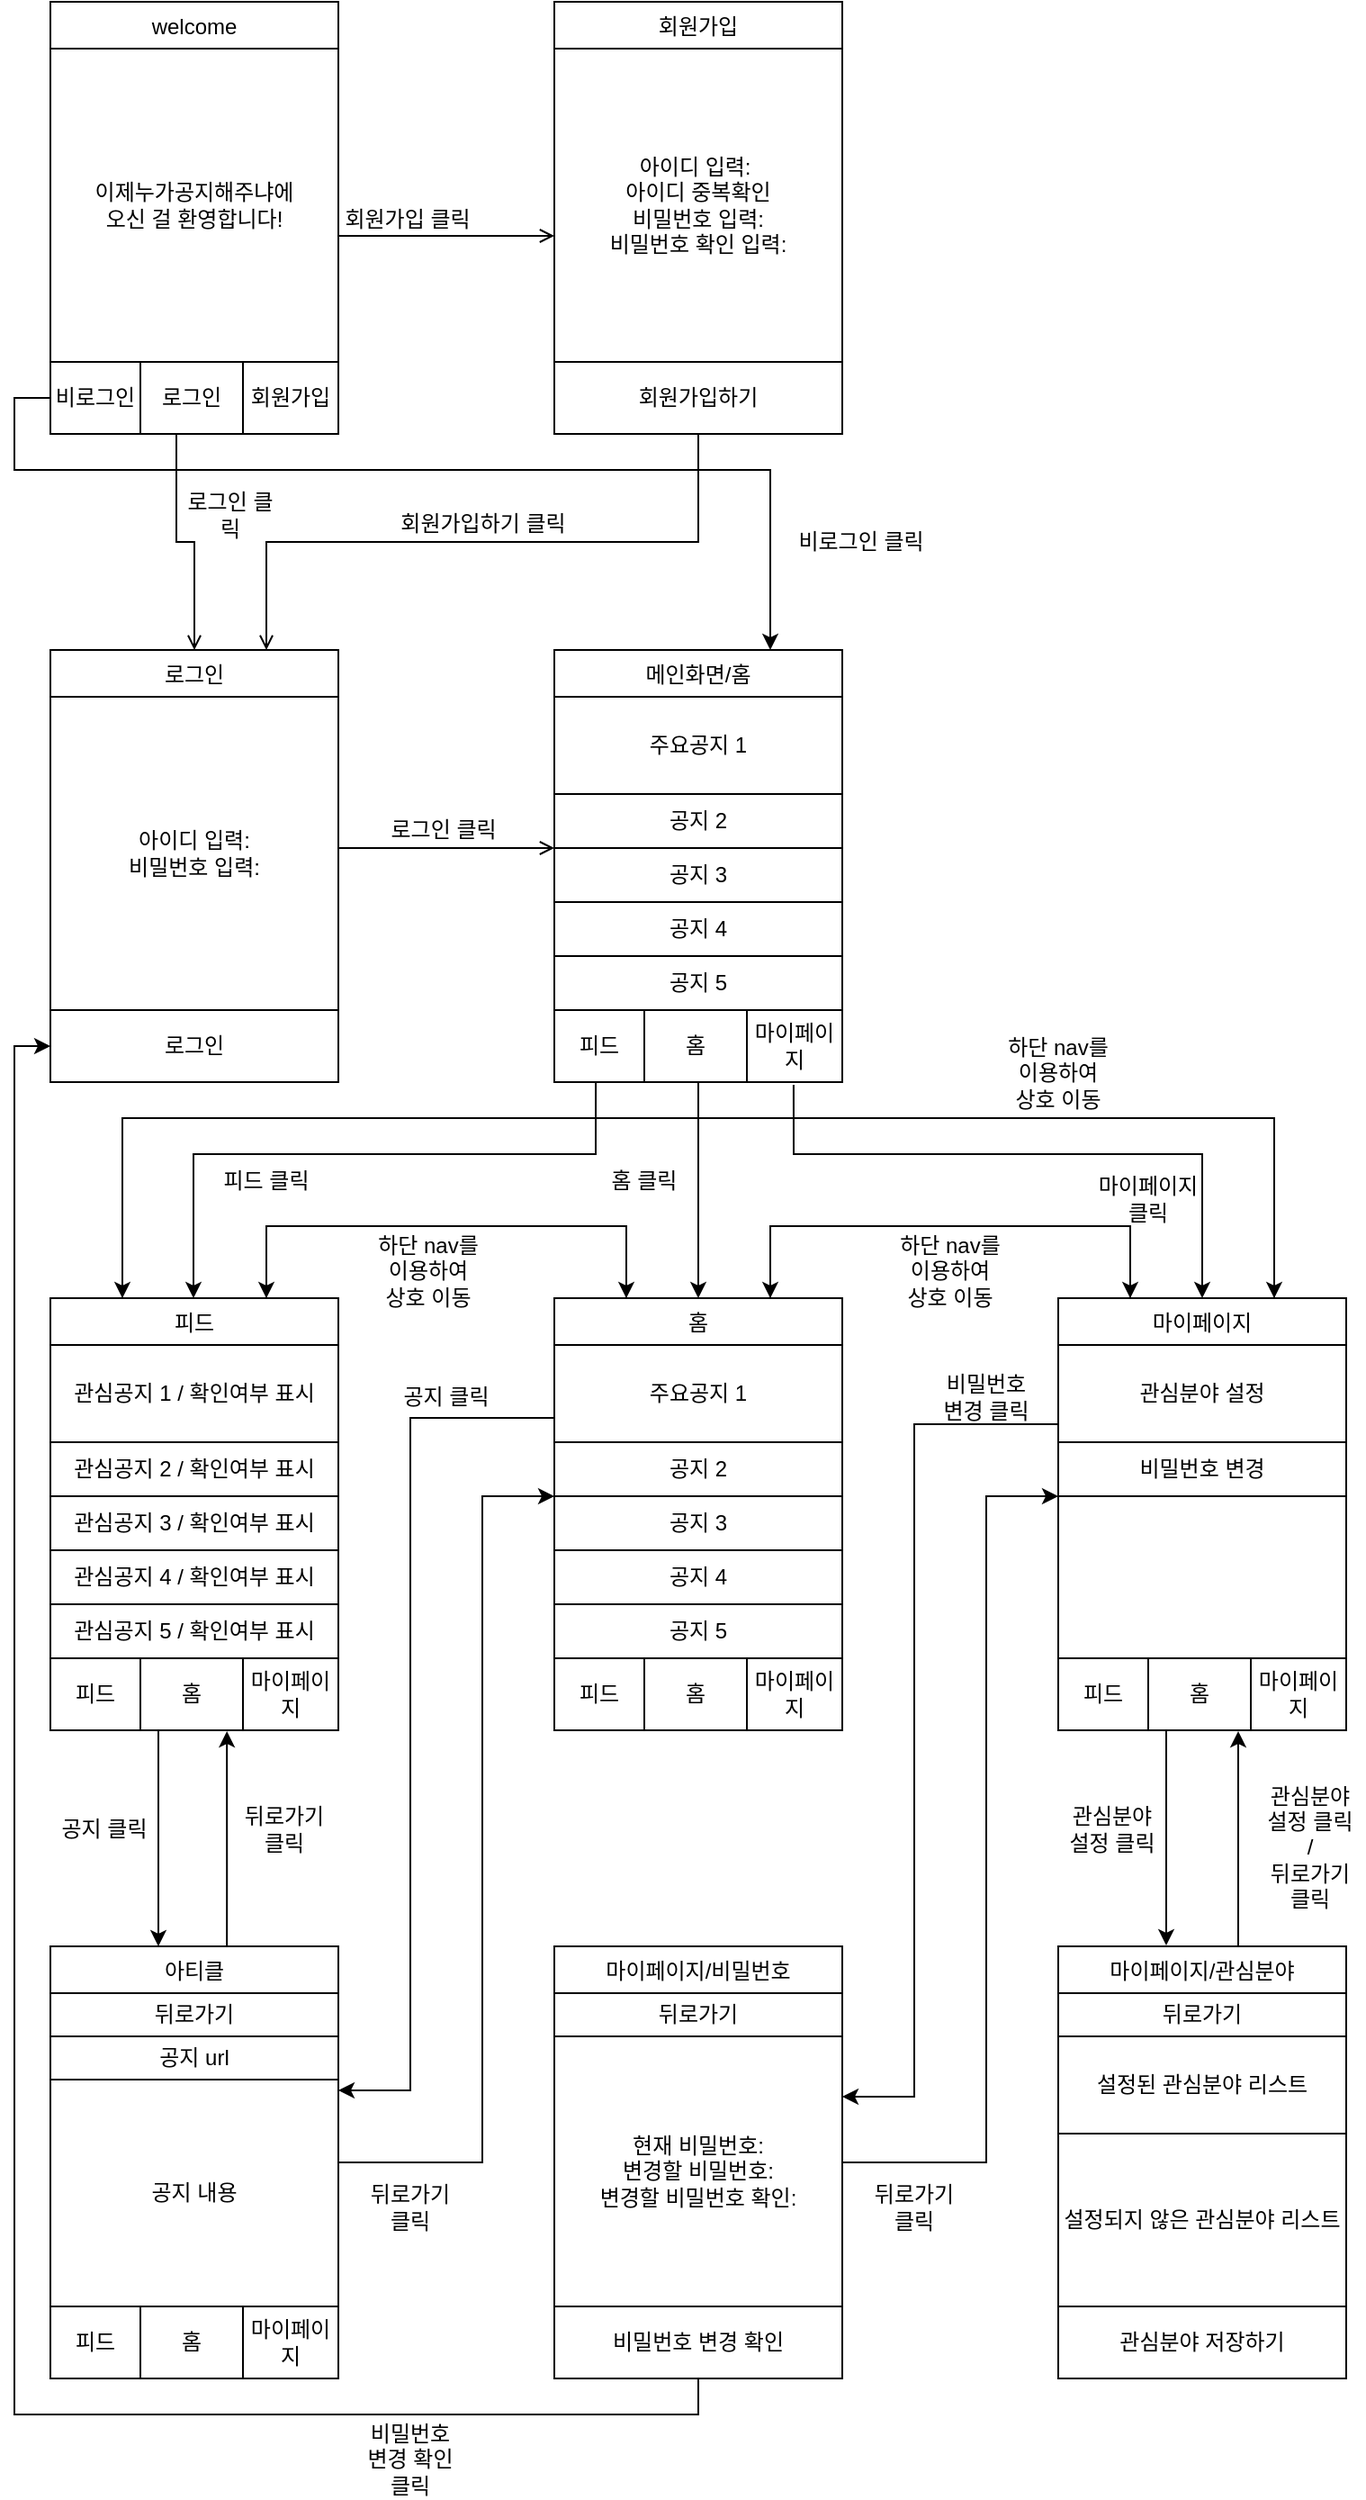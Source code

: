 <mxfile version="20.0.4" type="github">
  <diagram id="C5RBs43oDa-KdzZeNtuy" name="Page-1">
    <mxGraphModel dx="947" dy="1039" grid="1" gridSize="10" guides="1" tooltips="1" connect="1" arrows="1" fold="1" page="1" pageScale="1" pageWidth="1200" pageHeight="1600" math="0" shadow="0">
      <root>
        <mxCell id="WIyWlLk6GJQsqaUBKTNV-0" />
        <mxCell id="WIyWlLk6GJQsqaUBKTNV-1" parent="WIyWlLk6GJQsqaUBKTNV-0" />
        <mxCell id="zkfFHV4jXpPFQw0GAbJ--0" value="welcome" style="swimlane;fontStyle=0;align=center;verticalAlign=middle;childLayout=stackLayout;horizontal=1;startSize=26;horizontalStack=0;resizeParent=1;resizeLast=0;collapsible=1;marginBottom=0;rounded=0;shadow=0;strokeWidth=1;fillColor=none;swimlaneFillColor=none;labelBackgroundColor=none;" parent="WIyWlLk6GJQsqaUBKTNV-1" vertex="1">
          <mxGeometry x="40" y="40" width="160" height="240" as="geometry">
            <mxRectangle x="40" y="70" width="160" height="26" as="alternateBounds" />
          </mxGeometry>
        </mxCell>
        <mxCell id="rXzRcfoX-HvQge2d-3iK-28" value="이제누가공지해주냐에&lt;br&gt;오신 걸 환영합니다!" style="rounded=0;whiteSpace=wrap;html=1;labelBackgroundColor=none;fillColor=none;" vertex="1" parent="zkfFHV4jXpPFQw0GAbJ--0">
          <mxGeometry y="26" width="160" height="174" as="geometry" />
        </mxCell>
        <mxCell id="zkfFHV4jXpPFQw0GAbJ--26" value="" style="endArrow=open;shadow=0;strokeWidth=1;rounded=0;endFill=1;edgeStyle=elbowEdgeStyle;elbow=vertical;" parent="zkfFHV4jXpPFQw0GAbJ--0" target="rXzRcfoX-HvQge2d-3iK-42" edge="1">
          <mxGeometry relative="1" as="geometry">
            <mxPoint x="160" y="220" as="sourcePoint" />
            <mxPoint x="270" y="140" as="targetPoint" />
            <Array as="points">
              <mxPoint x="210" y="130" />
            </Array>
          </mxGeometry>
        </mxCell>
        <mxCell id="zkfFHV4jXpPFQw0GAbJ--27" value="" style="resizable=0;align=left;verticalAlign=bottom;labelBackgroundColor=none;fontSize=12;" parent="zkfFHV4jXpPFQw0GAbJ--26" connectable="0" vertex="1">
          <mxGeometry x="-1" relative="1" as="geometry">
            <mxPoint y="4" as="offset" />
          </mxGeometry>
        </mxCell>
        <mxCell id="zkfFHV4jXpPFQw0GAbJ--29" value="회원가입 클릭" style="text;html=1;resizable=0;points=[];;align=center;verticalAlign=middle;labelBackgroundColor=none;rounded=0;shadow=0;strokeWidth=1;fontSize=12;" parent="zkfFHV4jXpPFQw0GAbJ--26" vertex="1" connectable="0">
          <mxGeometry x="0.5" y="49" relative="1" as="geometry">
            <mxPoint x="-30" y="40" as="offset" />
          </mxGeometry>
        </mxCell>
        <mxCell id="rXzRcfoX-HvQge2d-3iK-34" value="" style="shape=table;html=1;whiteSpace=wrap;startSize=0;container=1;collapsible=0;childLayout=tableLayout;rounded=1;labelBackgroundColor=none;fillColor=none;" vertex="1" parent="zkfFHV4jXpPFQw0GAbJ--0">
          <mxGeometry y="200" width="160" height="40" as="geometry" />
        </mxCell>
        <mxCell id="rXzRcfoX-HvQge2d-3iK-35" value="" style="shape=tableRow;horizontal=0;startSize=0;swimlaneHead=0;swimlaneBody=0;top=0;left=0;bottom=0;right=0;collapsible=0;dropTarget=0;fillColor=none;points=[[0,0.5],[1,0.5]];portConstraint=eastwest;rounded=1;labelBackgroundColor=none;html=0;" vertex="1" parent="rXzRcfoX-HvQge2d-3iK-34">
          <mxGeometry width="160" height="40" as="geometry" />
        </mxCell>
        <mxCell id="rXzRcfoX-HvQge2d-3iK-36" value="비로그인" style="shape=partialRectangle;html=1;whiteSpace=wrap;connectable=0;fillColor=none;top=0;left=0;bottom=0;right=0;overflow=hidden;rounded=1;labelBackgroundColor=none;" vertex="1" parent="rXzRcfoX-HvQge2d-3iK-35">
          <mxGeometry width="50" height="40" as="geometry">
            <mxRectangle width="50" height="40" as="alternateBounds" />
          </mxGeometry>
        </mxCell>
        <mxCell id="rXzRcfoX-HvQge2d-3iK-37" value="로그인" style="shape=partialRectangle;html=1;whiteSpace=wrap;connectable=0;fillColor=none;top=0;left=0;bottom=0;right=0;overflow=hidden;rounded=1;labelBackgroundColor=none;" vertex="1" parent="rXzRcfoX-HvQge2d-3iK-35">
          <mxGeometry x="50" width="57" height="40" as="geometry">
            <mxRectangle width="57" height="40" as="alternateBounds" />
          </mxGeometry>
        </mxCell>
        <mxCell id="rXzRcfoX-HvQge2d-3iK-38" value="회원가입" style="shape=partialRectangle;html=1;whiteSpace=wrap;connectable=0;fillColor=none;top=0;left=0;bottom=0;right=0;overflow=hidden;rounded=1;labelBackgroundColor=none;" vertex="1" parent="rXzRcfoX-HvQge2d-3iK-35">
          <mxGeometry x="107" width="53" height="40" as="geometry">
            <mxRectangle width="53" height="40" as="alternateBounds" />
          </mxGeometry>
        </mxCell>
        <mxCell id="rXzRcfoX-HvQge2d-3iK-41" value="회원가입" style="swimlane;fontStyle=0;align=center;verticalAlign=middle;childLayout=stackLayout;horizontal=1;startSize=26;horizontalStack=0;resizeParent=1;resizeLast=0;collapsible=1;marginBottom=0;rounded=0;shadow=0;strokeWidth=1;fillColor=none;swimlaneFillColor=none;labelBackgroundColor=none;" vertex="1" parent="WIyWlLk6GJQsqaUBKTNV-1">
          <mxGeometry x="320" y="40" width="160" height="240" as="geometry">
            <mxRectangle x="40" y="70" width="160" height="26" as="alternateBounds" />
          </mxGeometry>
        </mxCell>
        <mxCell id="rXzRcfoX-HvQge2d-3iK-42" value="아이디 입력:&amp;nbsp;&lt;br&gt;아이디 중복확인&lt;br&gt;비밀번호 입력:&lt;br&gt;비밀번호 확인 입력:" style="rounded=0;whiteSpace=wrap;html=1;labelBackgroundColor=none;fillColor=none;" vertex="1" parent="rXzRcfoX-HvQge2d-3iK-41">
          <mxGeometry y="26" width="160" height="174" as="geometry" />
        </mxCell>
        <mxCell id="rXzRcfoX-HvQge2d-3iK-48" value="회원가입하기" style="rounded=0;whiteSpace=wrap;html=1;labelBackgroundColor=none;fillColor=none;" vertex="1" parent="rXzRcfoX-HvQge2d-3iK-41">
          <mxGeometry y="200" width="160" height="40" as="geometry" />
        </mxCell>
        <mxCell id="rXzRcfoX-HvQge2d-3iK-50" value="로그인" style="swimlane;fontStyle=0;align=center;verticalAlign=middle;childLayout=stackLayout;horizontal=1;startSize=26;horizontalStack=0;resizeParent=1;resizeLast=0;collapsible=1;marginBottom=0;rounded=0;shadow=0;strokeWidth=1;fillColor=none;swimlaneFillColor=none;labelBackgroundColor=none;" vertex="1" parent="WIyWlLk6GJQsqaUBKTNV-1">
          <mxGeometry x="40" y="400" width="160" height="240" as="geometry">
            <mxRectangle x="40" y="70" width="160" height="26" as="alternateBounds" />
          </mxGeometry>
        </mxCell>
        <mxCell id="rXzRcfoX-HvQge2d-3iK-51" value="아이디 입력:&lt;br&gt;비밀번호 입력:" style="rounded=0;whiteSpace=wrap;html=1;labelBackgroundColor=none;fillColor=none;" vertex="1" parent="rXzRcfoX-HvQge2d-3iK-50">
          <mxGeometry y="26" width="160" height="174" as="geometry" />
        </mxCell>
        <mxCell id="rXzRcfoX-HvQge2d-3iK-68" value="로그인" style="rounded=0;whiteSpace=wrap;html=1;labelBackgroundColor=none;fillColor=none;" vertex="1" parent="rXzRcfoX-HvQge2d-3iK-50">
          <mxGeometry y="200" width="160" height="40" as="geometry" />
        </mxCell>
        <mxCell id="rXzRcfoX-HvQge2d-3iK-57" value="" style="resizable=0;align=left;verticalAlign=bottom;labelBackgroundColor=none;fontSize=12;" connectable="0" vertex="1" parent="WIyWlLk6GJQsqaUBKTNV-1">
          <mxGeometry x="200" y="534" as="geometry" />
        </mxCell>
        <mxCell id="rXzRcfoX-HvQge2d-3iK-63" value="" style="endArrow=open;shadow=0;strokeWidth=1;rounded=0;endFill=1;edgeStyle=elbowEdgeStyle;elbow=vertical;entryX=0.5;entryY=0;entryDx=0;entryDy=0;" edge="1" parent="WIyWlLk6GJQsqaUBKTNV-1" target="rXzRcfoX-HvQge2d-3iK-50">
          <mxGeometry relative="1" as="geometry">
            <mxPoint x="110" y="280" as="sourcePoint" />
            <mxPoint x="230" y="280" as="targetPoint" />
          </mxGeometry>
        </mxCell>
        <mxCell id="rXzRcfoX-HvQge2d-3iK-64" value="" style="resizable=0;align=left;verticalAlign=bottom;labelBackgroundColor=none;fontSize=12;" connectable="0" vertex="1" parent="rXzRcfoX-HvQge2d-3iK-63">
          <mxGeometry x="-1" relative="1" as="geometry">
            <mxPoint y="4" as="offset" />
          </mxGeometry>
        </mxCell>
        <mxCell id="rXzRcfoX-HvQge2d-3iK-67" value="로그인 클릭" style="text;html=1;strokeColor=none;fillColor=none;align=center;verticalAlign=middle;whiteSpace=wrap;rounded=0;labelBackgroundColor=none;" vertex="1" parent="WIyWlLk6GJQsqaUBKTNV-1">
          <mxGeometry x="110" y="310" width="60" height="30" as="geometry" />
        </mxCell>
        <mxCell id="rXzRcfoX-HvQge2d-3iK-69" value="메인화면/홈" style="swimlane;fontStyle=0;align=center;verticalAlign=middle;childLayout=stackLayout;horizontal=1;startSize=26;horizontalStack=0;resizeParent=1;resizeLast=0;collapsible=1;marginBottom=0;rounded=0;shadow=0;strokeWidth=1;fillColor=none;swimlaneFillColor=none;labelBackgroundColor=none;" vertex="1" parent="WIyWlLk6GJQsqaUBKTNV-1">
          <mxGeometry x="320" y="400" width="160" height="240" as="geometry">
            <mxRectangle x="40" y="70" width="160" height="26" as="alternateBounds" />
          </mxGeometry>
        </mxCell>
        <mxCell id="rXzRcfoX-HvQge2d-3iK-87" value="주요공지 1" style="rounded=0;whiteSpace=wrap;html=1;labelBackgroundColor=none;fillColor=none;" vertex="1" parent="rXzRcfoX-HvQge2d-3iK-69">
          <mxGeometry y="26" width="160" height="54" as="geometry" />
        </mxCell>
        <mxCell id="rXzRcfoX-HvQge2d-3iK-85" value="공지 2" style="rounded=0;whiteSpace=wrap;html=1;labelBackgroundColor=none;fillColor=none;" vertex="1" parent="rXzRcfoX-HvQge2d-3iK-69">
          <mxGeometry y="80" width="160" height="30" as="geometry" />
        </mxCell>
        <mxCell id="rXzRcfoX-HvQge2d-3iK-86" value="공지 3" style="rounded=0;whiteSpace=wrap;html=1;labelBackgroundColor=none;fillColor=none;" vertex="1" parent="rXzRcfoX-HvQge2d-3iK-69">
          <mxGeometry y="110" width="160" height="30" as="geometry" />
        </mxCell>
        <mxCell id="rXzRcfoX-HvQge2d-3iK-89" value="공지 4" style="rounded=0;whiteSpace=wrap;html=1;labelBackgroundColor=none;fillColor=none;" vertex="1" parent="rXzRcfoX-HvQge2d-3iK-69">
          <mxGeometry y="140" width="160" height="30" as="geometry" />
        </mxCell>
        <mxCell id="rXzRcfoX-HvQge2d-3iK-88" value="공지 5" style="rounded=0;whiteSpace=wrap;html=1;labelBackgroundColor=none;fillColor=none;" vertex="1" parent="rXzRcfoX-HvQge2d-3iK-69">
          <mxGeometry y="170" width="160" height="30" as="geometry" />
        </mxCell>
        <mxCell id="rXzRcfoX-HvQge2d-3iK-78" value="" style="shape=table;html=1;whiteSpace=wrap;startSize=0;container=1;collapsible=0;childLayout=tableLayout;rounded=1;labelBackgroundColor=none;fillColor=none;" vertex="1" parent="rXzRcfoX-HvQge2d-3iK-69">
          <mxGeometry y="200" width="160" height="40" as="geometry" />
        </mxCell>
        <mxCell id="rXzRcfoX-HvQge2d-3iK-79" value="" style="shape=tableRow;horizontal=0;startSize=0;swimlaneHead=0;swimlaneBody=0;top=0;left=0;bottom=0;right=0;collapsible=0;dropTarget=0;fillColor=none;points=[[0,0.5],[1,0.5]];portConstraint=eastwest;rounded=1;labelBackgroundColor=none;html=0;" vertex="1" parent="rXzRcfoX-HvQge2d-3iK-78">
          <mxGeometry width="160" height="40" as="geometry" />
        </mxCell>
        <mxCell id="rXzRcfoX-HvQge2d-3iK-80" value="피드" style="shape=partialRectangle;html=1;whiteSpace=wrap;connectable=0;fillColor=none;top=0;left=0;bottom=0;right=0;overflow=hidden;rounded=1;labelBackgroundColor=none;" vertex="1" parent="rXzRcfoX-HvQge2d-3iK-79">
          <mxGeometry width="50" height="40" as="geometry">
            <mxRectangle width="50" height="40" as="alternateBounds" />
          </mxGeometry>
        </mxCell>
        <mxCell id="rXzRcfoX-HvQge2d-3iK-81" value="홈" style="shape=partialRectangle;html=1;whiteSpace=wrap;connectable=0;fillColor=none;top=0;left=0;bottom=0;right=0;overflow=hidden;rounded=1;labelBackgroundColor=none;" vertex="1" parent="rXzRcfoX-HvQge2d-3iK-79">
          <mxGeometry x="50" width="57" height="40" as="geometry">
            <mxRectangle width="57" height="40" as="alternateBounds" />
          </mxGeometry>
        </mxCell>
        <mxCell id="rXzRcfoX-HvQge2d-3iK-82" value="마이페이지" style="shape=partialRectangle;html=1;whiteSpace=wrap;connectable=0;fillColor=none;top=0;left=0;bottom=0;right=0;overflow=hidden;rounded=1;labelBackgroundColor=none;" vertex="1" parent="rXzRcfoX-HvQge2d-3iK-79">
          <mxGeometry x="107" width="53" height="40" as="geometry">
            <mxRectangle width="53" height="40" as="alternateBounds" />
          </mxGeometry>
        </mxCell>
        <mxCell id="rXzRcfoX-HvQge2d-3iK-72" value="" style="endArrow=open;shadow=0;strokeWidth=1;rounded=0;endFill=1;edgeStyle=elbowEdgeStyle;elbow=vertical;entryX=0.75;entryY=0;entryDx=0;entryDy=0;" edge="1" parent="WIyWlLk6GJQsqaUBKTNV-1" target="rXzRcfoX-HvQge2d-3iK-50">
          <mxGeometry relative="1" as="geometry">
            <mxPoint x="400" y="280" as="sourcePoint" />
            <mxPoint x="520" y="280" as="targetPoint" />
          </mxGeometry>
        </mxCell>
        <mxCell id="rXzRcfoX-HvQge2d-3iK-73" value="" style="resizable=0;align=left;verticalAlign=bottom;labelBackgroundColor=none;fontSize=12;" connectable="0" vertex="1" parent="rXzRcfoX-HvQge2d-3iK-72">
          <mxGeometry x="-1" relative="1" as="geometry">
            <mxPoint y="4" as="offset" />
          </mxGeometry>
        </mxCell>
        <mxCell id="rXzRcfoX-HvQge2d-3iK-74" value="회원가입하기 클릭" style="text;html=1;resizable=0;points=[];;align=center;verticalAlign=middle;labelBackgroundColor=none;rounded=0;shadow=0;strokeWidth=1;fontSize=12;" vertex="1" connectable="0" parent="rXzRcfoX-HvQge2d-3iK-72">
          <mxGeometry x="0.5" y="49" relative="1" as="geometry">
            <mxPoint x="90" y="-59" as="offset" />
          </mxGeometry>
        </mxCell>
        <mxCell id="rXzRcfoX-HvQge2d-3iK-94" style="edgeStyle=orthogonalEdgeStyle;rounded=0;orthogonalLoop=1;jettySize=auto;html=1;exitX=0;exitY=0.5;exitDx=0;exitDy=0;" edge="1" parent="WIyWlLk6GJQsqaUBKTNV-1" source="rXzRcfoX-HvQge2d-3iK-35">
          <mxGeometry relative="1" as="geometry">
            <mxPoint x="440" y="400" as="targetPoint" />
            <Array as="points">
              <mxPoint x="20" y="260" />
              <mxPoint x="20" y="300" />
              <mxPoint x="440" y="300" />
              <mxPoint x="440" y="400" />
            </Array>
          </mxGeometry>
        </mxCell>
        <mxCell id="rXzRcfoX-HvQge2d-3iK-95" value="비로그인 클릭" style="text;html=1;resizable=0;points=[];;align=center;verticalAlign=middle;labelBackgroundColor=none;rounded=0;shadow=0;strokeWidth=1;fontSize=12;" vertex="1" connectable="0" parent="WIyWlLk6GJQsqaUBKTNV-1">
          <mxGeometry x="490" y="340" as="geometry" />
        </mxCell>
        <mxCell id="rXzRcfoX-HvQge2d-3iK-96" value="" style="endArrow=open;shadow=0;strokeWidth=1;rounded=0;endFill=1;edgeStyle=elbowEdgeStyle;elbow=vertical;entryX=0;entryY=0;entryDx=0;entryDy=0;exitX=1;exitY=0.5;exitDx=0;exitDy=0;" edge="1" parent="WIyWlLk6GJQsqaUBKTNV-1" source="rXzRcfoX-HvQge2d-3iK-51" target="rXzRcfoX-HvQge2d-3iK-86">
          <mxGeometry relative="1" as="geometry">
            <mxPoint x="210" y="510" as="sourcePoint" />
            <mxPoint x="30" y="810" as="targetPoint" />
            <Array as="points">
              <mxPoint x="270" y="510" />
            </Array>
          </mxGeometry>
        </mxCell>
        <mxCell id="rXzRcfoX-HvQge2d-3iK-97" value="" style="resizable=0;align=left;verticalAlign=bottom;labelBackgroundColor=none;fontSize=12;" connectable="0" vertex="1" parent="rXzRcfoX-HvQge2d-3iK-96">
          <mxGeometry x="-1" relative="1" as="geometry">
            <mxPoint y="4" as="offset" />
          </mxGeometry>
        </mxCell>
        <mxCell id="rXzRcfoX-HvQge2d-3iK-99" value="로그인 클릭" style="text;html=1;resizable=0;points=[];;align=center;verticalAlign=middle;labelBackgroundColor=none;rounded=0;shadow=0;strokeWidth=1;fontSize=12;" vertex="1" connectable="0" parent="WIyWlLk6GJQsqaUBKTNV-1">
          <mxGeometry x="260" y="500" as="geometry">
            <mxPoint x="-2" as="offset" />
          </mxGeometry>
        </mxCell>
        <mxCell id="rXzRcfoX-HvQge2d-3iK-100" value="피드" style="swimlane;fontStyle=0;align=center;verticalAlign=middle;childLayout=stackLayout;horizontal=1;startSize=26;horizontalStack=0;resizeParent=1;resizeLast=0;collapsible=1;marginBottom=0;rounded=0;shadow=0;strokeWidth=1;fillColor=none;swimlaneFillColor=none;labelBackgroundColor=none;" vertex="1" parent="WIyWlLk6GJQsqaUBKTNV-1">
          <mxGeometry x="40" y="760" width="160" height="240" as="geometry">
            <mxRectangle x="40" y="70" width="160" height="26" as="alternateBounds" />
          </mxGeometry>
        </mxCell>
        <mxCell id="rXzRcfoX-HvQge2d-3iK-101" value="관심공지 1 / 확인여부 표시" style="rounded=0;whiteSpace=wrap;html=1;labelBackgroundColor=none;fillColor=none;" vertex="1" parent="rXzRcfoX-HvQge2d-3iK-100">
          <mxGeometry y="26" width="160" height="54" as="geometry" />
        </mxCell>
        <mxCell id="rXzRcfoX-HvQge2d-3iK-102" value="관심공지 2 / 확인여부 표시" style="rounded=0;whiteSpace=wrap;html=1;labelBackgroundColor=none;fillColor=none;" vertex="1" parent="rXzRcfoX-HvQge2d-3iK-100">
          <mxGeometry y="80" width="160" height="30" as="geometry" />
        </mxCell>
        <mxCell id="rXzRcfoX-HvQge2d-3iK-103" value="관심공지 3 / 확인여부 표시" style="rounded=0;whiteSpace=wrap;html=1;labelBackgroundColor=none;fillColor=none;" vertex="1" parent="rXzRcfoX-HvQge2d-3iK-100">
          <mxGeometry y="110" width="160" height="30" as="geometry" />
        </mxCell>
        <mxCell id="rXzRcfoX-HvQge2d-3iK-104" value="관심공지 4 / 확인여부 표시" style="rounded=0;whiteSpace=wrap;html=1;labelBackgroundColor=none;fillColor=none;" vertex="1" parent="rXzRcfoX-HvQge2d-3iK-100">
          <mxGeometry y="140" width="160" height="30" as="geometry" />
        </mxCell>
        <mxCell id="rXzRcfoX-HvQge2d-3iK-105" value="관심공지 5 / 확인여부 표시" style="rounded=0;whiteSpace=wrap;html=1;labelBackgroundColor=none;fillColor=none;" vertex="1" parent="rXzRcfoX-HvQge2d-3iK-100">
          <mxGeometry y="170" width="160" height="30" as="geometry" />
        </mxCell>
        <mxCell id="rXzRcfoX-HvQge2d-3iK-106" value="" style="shape=table;html=1;whiteSpace=wrap;startSize=0;container=1;collapsible=0;childLayout=tableLayout;rounded=1;labelBackgroundColor=none;fillColor=none;" vertex="1" parent="rXzRcfoX-HvQge2d-3iK-100">
          <mxGeometry y="200" width="160" height="40" as="geometry" />
        </mxCell>
        <mxCell id="rXzRcfoX-HvQge2d-3iK-107" value="" style="shape=tableRow;horizontal=0;startSize=0;swimlaneHead=0;swimlaneBody=0;top=0;left=0;bottom=0;right=0;collapsible=0;dropTarget=0;fillColor=none;points=[[0,0.5],[1,0.5]];portConstraint=eastwest;rounded=1;labelBackgroundColor=none;html=0;" vertex="1" parent="rXzRcfoX-HvQge2d-3iK-106">
          <mxGeometry width="160" height="40" as="geometry" />
        </mxCell>
        <mxCell id="rXzRcfoX-HvQge2d-3iK-108" value="피드" style="shape=partialRectangle;html=1;whiteSpace=wrap;connectable=0;fillColor=none;top=0;left=0;bottom=0;right=0;overflow=hidden;rounded=1;labelBackgroundColor=none;" vertex="1" parent="rXzRcfoX-HvQge2d-3iK-107">
          <mxGeometry width="50" height="40" as="geometry">
            <mxRectangle width="50" height="40" as="alternateBounds" />
          </mxGeometry>
        </mxCell>
        <mxCell id="rXzRcfoX-HvQge2d-3iK-109" value="홈" style="shape=partialRectangle;html=1;whiteSpace=wrap;connectable=0;fillColor=none;top=0;left=0;bottom=0;right=0;overflow=hidden;rounded=1;labelBackgroundColor=none;" vertex="1" parent="rXzRcfoX-HvQge2d-3iK-107">
          <mxGeometry x="50" width="57" height="40" as="geometry">
            <mxRectangle width="57" height="40" as="alternateBounds" />
          </mxGeometry>
        </mxCell>
        <mxCell id="rXzRcfoX-HvQge2d-3iK-110" value="마이페이지" style="shape=partialRectangle;html=1;whiteSpace=wrap;connectable=0;fillColor=none;top=0;left=0;bottom=0;right=0;overflow=hidden;rounded=1;labelBackgroundColor=none;" vertex="1" parent="rXzRcfoX-HvQge2d-3iK-107">
          <mxGeometry x="107" width="53" height="40" as="geometry">
            <mxRectangle width="53" height="40" as="alternateBounds" />
          </mxGeometry>
        </mxCell>
        <mxCell id="rXzRcfoX-HvQge2d-3iK-111" value="홈" style="swimlane;fontStyle=0;align=center;verticalAlign=middle;childLayout=stackLayout;horizontal=1;startSize=26;horizontalStack=0;resizeParent=1;resizeLast=0;collapsible=1;marginBottom=0;rounded=0;shadow=0;strokeWidth=1;fillColor=none;swimlaneFillColor=none;labelBackgroundColor=none;" vertex="1" parent="WIyWlLk6GJQsqaUBKTNV-1">
          <mxGeometry x="320" y="760" width="160" height="240" as="geometry">
            <mxRectangle x="40" y="70" width="160" height="26" as="alternateBounds" />
          </mxGeometry>
        </mxCell>
        <mxCell id="rXzRcfoX-HvQge2d-3iK-112" value="주요공지 1" style="rounded=0;whiteSpace=wrap;html=1;labelBackgroundColor=none;fillColor=none;" vertex="1" parent="rXzRcfoX-HvQge2d-3iK-111">
          <mxGeometry y="26" width="160" height="54" as="geometry" />
        </mxCell>
        <mxCell id="rXzRcfoX-HvQge2d-3iK-113" value="공지 2" style="rounded=0;whiteSpace=wrap;html=1;labelBackgroundColor=none;fillColor=none;" vertex="1" parent="rXzRcfoX-HvQge2d-3iK-111">
          <mxGeometry y="80" width="160" height="30" as="geometry" />
        </mxCell>
        <mxCell id="rXzRcfoX-HvQge2d-3iK-114" value="공지 3" style="rounded=0;whiteSpace=wrap;html=1;labelBackgroundColor=none;fillColor=none;" vertex="1" parent="rXzRcfoX-HvQge2d-3iK-111">
          <mxGeometry y="110" width="160" height="30" as="geometry" />
        </mxCell>
        <mxCell id="rXzRcfoX-HvQge2d-3iK-115" value="공지 4" style="rounded=0;whiteSpace=wrap;html=1;labelBackgroundColor=none;fillColor=none;" vertex="1" parent="rXzRcfoX-HvQge2d-3iK-111">
          <mxGeometry y="140" width="160" height="30" as="geometry" />
        </mxCell>
        <mxCell id="rXzRcfoX-HvQge2d-3iK-116" value="공지 5" style="rounded=0;whiteSpace=wrap;html=1;labelBackgroundColor=none;fillColor=none;" vertex="1" parent="rXzRcfoX-HvQge2d-3iK-111">
          <mxGeometry y="170" width="160" height="30" as="geometry" />
        </mxCell>
        <mxCell id="rXzRcfoX-HvQge2d-3iK-117" value="" style="shape=table;html=1;whiteSpace=wrap;startSize=0;container=1;collapsible=0;childLayout=tableLayout;rounded=1;labelBackgroundColor=none;fillColor=none;" vertex="1" parent="rXzRcfoX-HvQge2d-3iK-111">
          <mxGeometry y="200" width="160" height="40" as="geometry" />
        </mxCell>
        <mxCell id="rXzRcfoX-HvQge2d-3iK-118" value="" style="shape=tableRow;horizontal=0;startSize=0;swimlaneHead=0;swimlaneBody=0;top=0;left=0;bottom=0;right=0;collapsible=0;dropTarget=0;fillColor=none;points=[[0,0.5],[1,0.5]];portConstraint=eastwest;rounded=1;labelBackgroundColor=none;html=0;" vertex="1" parent="rXzRcfoX-HvQge2d-3iK-117">
          <mxGeometry width="160" height="40" as="geometry" />
        </mxCell>
        <mxCell id="rXzRcfoX-HvQge2d-3iK-119" value="피드" style="shape=partialRectangle;html=1;whiteSpace=wrap;connectable=0;fillColor=none;top=0;left=0;bottom=0;right=0;overflow=hidden;rounded=1;labelBackgroundColor=none;" vertex="1" parent="rXzRcfoX-HvQge2d-3iK-118">
          <mxGeometry width="50" height="40" as="geometry">
            <mxRectangle width="50" height="40" as="alternateBounds" />
          </mxGeometry>
        </mxCell>
        <mxCell id="rXzRcfoX-HvQge2d-3iK-120" value="홈" style="shape=partialRectangle;html=1;whiteSpace=wrap;connectable=0;fillColor=none;top=0;left=0;bottom=0;right=0;overflow=hidden;rounded=1;labelBackgroundColor=none;" vertex="1" parent="rXzRcfoX-HvQge2d-3iK-118">
          <mxGeometry x="50" width="57" height="40" as="geometry">
            <mxRectangle width="57" height="40" as="alternateBounds" />
          </mxGeometry>
        </mxCell>
        <mxCell id="rXzRcfoX-HvQge2d-3iK-121" value="마이페이지" style="shape=partialRectangle;html=1;whiteSpace=wrap;connectable=0;fillColor=none;top=0;left=0;bottom=0;right=0;overflow=hidden;rounded=1;labelBackgroundColor=none;" vertex="1" parent="rXzRcfoX-HvQge2d-3iK-118">
          <mxGeometry x="107" width="53" height="40" as="geometry">
            <mxRectangle width="53" height="40" as="alternateBounds" />
          </mxGeometry>
        </mxCell>
        <mxCell id="rXzRcfoX-HvQge2d-3iK-122" value="마이페이지" style="swimlane;fontStyle=0;align=center;verticalAlign=middle;childLayout=stackLayout;horizontal=1;startSize=26;horizontalStack=0;resizeParent=1;resizeLast=0;collapsible=1;marginBottom=0;rounded=0;shadow=0;strokeWidth=1;fillColor=none;swimlaneFillColor=none;labelBackgroundColor=none;" vertex="1" parent="WIyWlLk6GJQsqaUBKTNV-1">
          <mxGeometry x="600" y="760" width="160" height="240" as="geometry">
            <mxRectangle x="40" y="70" width="160" height="26" as="alternateBounds" />
          </mxGeometry>
        </mxCell>
        <mxCell id="rXzRcfoX-HvQge2d-3iK-123" value="관심분야 설정" style="rounded=0;whiteSpace=wrap;html=1;labelBackgroundColor=none;fillColor=none;" vertex="1" parent="rXzRcfoX-HvQge2d-3iK-122">
          <mxGeometry y="26" width="160" height="54" as="geometry" />
        </mxCell>
        <mxCell id="rXzRcfoX-HvQge2d-3iK-124" value="비밀번호 변경" style="rounded=0;whiteSpace=wrap;html=1;labelBackgroundColor=none;fillColor=none;" vertex="1" parent="rXzRcfoX-HvQge2d-3iK-122">
          <mxGeometry y="80" width="160" height="30" as="geometry" />
        </mxCell>
        <mxCell id="rXzRcfoX-HvQge2d-3iK-127" value="" style="rounded=0;whiteSpace=wrap;html=1;labelBackgroundColor=none;fillColor=none;" vertex="1" parent="rXzRcfoX-HvQge2d-3iK-122">
          <mxGeometry y="110" width="160" height="90" as="geometry" />
        </mxCell>
        <mxCell id="rXzRcfoX-HvQge2d-3iK-128" value="" style="shape=table;html=1;whiteSpace=wrap;startSize=0;container=1;collapsible=0;childLayout=tableLayout;rounded=1;labelBackgroundColor=none;fillColor=none;" vertex="1" parent="rXzRcfoX-HvQge2d-3iK-122">
          <mxGeometry y="200" width="160" height="40" as="geometry" />
        </mxCell>
        <mxCell id="rXzRcfoX-HvQge2d-3iK-129" value="" style="shape=tableRow;horizontal=0;startSize=0;swimlaneHead=0;swimlaneBody=0;top=0;left=0;bottom=0;right=0;collapsible=0;dropTarget=0;fillColor=none;points=[[0,0.5],[1,0.5]];portConstraint=eastwest;rounded=1;labelBackgroundColor=none;html=0;" vertex="1" parent="rXzRcfoX-HvQge2d-3iK-128">
          <mxGeometry width="160" height="40" as="geometry" />
        </mxCell>
        <mxCell id="rXzRcfoX-HvQge2d-3iK-130" value="피드" style="shape=partialRectangle;html=1;whiteSpace=wrap;connectable=0;fillColor=none;top=0;left=0;bottom=0;right=0;overflow=hidden;rounded=1;labelBackgroundColor=none;" vertex="1" parent="rXzRcfoX-HvQge2d-3iK-129">
          <mxGeometry width="50" height="40" as="geometry">
            <mxRectangle width="50" height="40" as="alternateBounds" />
          </mxGeometry>
        </mxCell>
        <mxCell id="rXzRcfoX-HvQge2d-3iK-131" value="홈" style="shape=partialRectangle;html=1;whiteSpace=wrap;connectable=0;fillColor=none;top=0;left=0;bottom=0;right=0;overflow=hidden;rounded=1;labelBackgroundColor=none;" vertex="1" parent="rXzRcfoX-HvQge2d-3iK-129">
          <mxGeometry x="50" width="57" height="40" as="geometry">
            <mxRectangle width="57" height="40" as="alternateBounds" />
          </mxGeometry>
        </mxCell>
        <mxCell id="rXzRcfoX-HvQge2d-3iK-132" value="마이페이지" style="shape=partialRectangle;html=1;whiteSpace=wrap;connectable=0;fillColor=none;top=0;left=0;bottom=0;right=0;overflow=hidden;rounded=1;labelBackgroundColor=none;" vertex="1" parent="rXzRcfoX-HvQge2d-3iK-129">
          <mxGeometry x="107" width="53" height="40" as="geometry">
            <mxRectangle width="53" height="40" as="alternateBounds" />
          </mxGeometry>
        </mxCell>
        <mxCell id="rXzRcfoX-HvQge2d-3iK-133" value="아티클" style="swimlane;fontStyle=0;align=center;verticalAlign=middle;childLayout=stackLayout;horizontal=1;startSize=26;horizontalStack=0;resizeParent=1;resizeLast=0;collapsible=1;marginBottom=0;rounded=0;shadow=0;strokeWidth=1;fillColor=none;swimlaneFillColor=none;labelBackgroundColor=none;" vertex="1" parent="WIyWlLk6GJQsqaUBKTNV-1">
          <mxGeometry x="40" y="1120" width="160" height="240" as="geometry">
            <mxRectangle x="40" y="70" width="160" height="26" as="alternateBounds" />
          </mxGeometry>
        </mxCell>
        <mxCell id="rXzRcfoX-HvQge2d-3iK-144" value="뒤로가기" style="rounded=0;whiteSpace=wrap;html=1;labelBackgroundColor=none;fillColor=none;" vertex="1" parent="rXzRcfoX-HvQge2d-3iK-133">
          <mxGeometry y="26" width="160" height="24" as="geometry" />
        </mxCell>
        <mxCell id="rXzRcfoX-HvQge2d-3iK-134" value="공지 url" style="rounded=0;whiteSpace=wrap;html=1;labelBackgroundColor=none;fillColor=none;" vertex="1" parent="rXzRcfoX-HvQge2d-3iK-133">
          <mxGeometry y="50" width="160" height="24" as="geometry" />
        </mxCell>
        <mxCell id="rXzRcfoX-HvQge2d-3iK-138" value="공지 내용" style="rounded=0;whiteSpace=wrap;html=1;labelBackgroundColor=none;fillColor=none;" vertex="1" parent="rXzRcfoX-HvQge2d-3iK-133">
          <mxGeometry y="74" width="160" height="126" as="geometry" />
        </mxCell>
        <mxCell id="rXzRcfoX-HvQge2d-3iK-139" value="" style="shape=table;html=1;whiteSpace=wrap;startSize=0;container=1;collapsible=0;childLayout=tableLayout;rounded=1;labelBackgroundColor=none;fillColor=none;" vertex="1" parent="rXzRcfoX-HvQge2d-3iK-133">
          <mxGeometry y="200" width="160" height="40" as="geometry" />
        </mxCell>
        <mxCell id="rXzRcfoX-HvQge2d-3iK-140" value="" style="shape=tableRow;horizontal=0;startSize=0;swimlaneHead=0;swimlaneBody=0;top=0;left=0;bottom=0;right=0;collapsible=0;dropTarget=0;fillColor=none;points=[[0,0.5],[1,0.5]];portConstraint=eastwest;rounded=1;labelBackgroundColor=none;html=0;" vertex="1" parent="rXzRcfoX-HvQge2d-3iK-139">
          <mxGeometry width="160" height="40" as="geometry" />
        </mxCell>
        <mxCell id="rXzRcfoX-HvQge2d-3iK-141" value="피드" style="shape=partialRectangle;html=1;whiteSpace=wrap;connectable=0;fillColor=none;top=0;left=0;bottom=0;right=0;overflow=hidden;rounded=1;labelBackgroundColor=none;" vertex="1" parent="rXzRcfoX-HvQge2d-3iK-140">
          <mxGeometry width="50" height="40" as="geometry">
            <mxRectangle width="50" height="40" as="alternateBounds" />
          </mxGeometry>
        </mxCell>
        <mxCell id="rXzRcfoX-HvQge2d-3iK-142" value="홈" style="shape=partialRectangle;html=1;whiteSpace=wrap;connectable=0;fillColor=none;top=0;left=0;bottom=0;right=0;overflow=hidden;rounded=1;labelBackgroundColor=none;" vertex="1" parent="rXzRcfoX-HvQge2d-3iK-140">
          <mxGeometry x="50" width="57" height="40" as="geometry">
            <mxRectangle width="57" height="40" as="alternateBounds" />
          </mxGeometry>
        </mxCell>
        <mxCell id="rXzRcfoX-HvQge2d-3iK-143" value="마이페이지" style="shape=partialRectangle;html=1;whiteSpace=wrap;connectable=0;fillColor=none;top=0;left=0;bottom=0;right=0;overflow=hidden;rounded=1;labelBackgroundColor=none;" vertex="1" parent="rXzRcfoX-HvQge2d-3iK-140">
          <mxGeometry x="107" width="53" height="40" as="geometry">
            <mxRectangle width="53" height="40" as="alternateBounds" />
          </mxGeometry>
        </mxCell>
        <mxCell id="rXzRcfoX-HvQge2d-3iK-145" style="edgeStyle=orthogonalEdgeStyle;rounded=0;orthogonalLoop=1;jettySize=auto;html=1;exitX=0.144;exitY=0.988;exitDx=0;exitDy=0;exitPerimeter=0;" edge="1" parent="WIyWlLk6GJQsqaUBKTNV-1" source="rXzRcfoX-HvQge2d-3iK-79">
          <mxGeometry relative="1" as="geometry">
            <mxPoint x="119.5" y="640" as="sourcePoint" />
            <mxPoint x="119.5" y="760" as="targetPoint" />
            <Array as="points">
              <mxPoint x="343" y="680" />
              <mxPoint x="120" y="680" />
            </Array>
          </mxGeometry>
        </mxCell>
        <mxCell id="rXzRcfoX-HvQge2d-3iK-148" value="피드 클릭" style="text;html=1;strokeColor=none;fillColor=none;align=center;verticalAlign=middle;whiteSpace=wrap;rounded=0;labelBackgroundColor=none;" vertex="1" parent="WIyWlLk6GJQsqaUBKTNV-1">
          <mxGeometry x="130" y="680" width="60" height="30" as="geometry" />
        </mxCell>
        <mxCell id="rXzRcfoX-HvQge2d-3iK-149" style="edgeStyle=orthogonalEdgeStyle;rounded=0;orthogonalLoop=1;jettySize=auto;html=1;exitX=0.5;exitY=1.013;exitDx=0;exitDy=0;exitPerimeter=0;entryX=0.5;entryY=0;entryDx=0;entryDy=0;" edge="1" parent="WIyWlLk6GJQsqaUBKTNV-1" source="rXzRcfoX-HvQge2d-3iK-79" target="rXzRcfoX-HvQge2d-3iK-111">
          <mxGeometry relative="1" as="geometry">
            <mxPoint x="353.04" y="649.52" as="sourcePoint" />
            <mxPoint x="129.5" y="770" as="targetPoint" />
            <Array as="points">
              <mxPoint x="400" y="670" />
              <mxPoint x="400" y="670" />
            </Array>
          </mxGeometry>
        </mxCell>
        <mxCell id="rXzRcfoX-HvQge2d-3iK-150" style="edgeStyle=orthogonalEdgeStyle;rounded=0;orthogonalLoop=1;jettySize=auto;html=1;exitX=0.831;exitY=1.038;exitDx=0;exitDy=0;exitPerimeter=0;entryX=0.5;entryY=0;entryDx=0;entryDy=0;" edge="1" parent="WIyWlLk6GJQsqaUBKTNV-1" source="rXzRcfoX-HvQge2d-3iK-79" target="rXzRcfoX-HvQge2d-3iK-122">
          <mxGeometry relative="1" as="geometry">
            <mxPoint x="410" y="650.52" as="sourcePoint" />
            <mxPoint x="410" y="770" as="targetPoint" />
            <Array as="points">
              <mxPoint x="453" y="680" />
              <mxPoint x="680" y="680" />
            </Array>
          </mxGeometry>
        </mxCell>
        <mxCell id="rXzRcfoX-HvQge2d-3iK-151" value="홈 클릭" style="text;html=1;strokeColor=none;fillColor=none;align=center;verticalAlign=middle;whiteSpace=wrap;rounded=0;labelBackgroundColor=none;" vertex="1" parent="WIyWlLk6GJQsqaUBKTNV-1">
          <mxGeometry x="340" y="680" width="60" height="30" as="geometry" />
        </mxCell>
        <mxCell id="rXzRcfoX-HvQge2d-3iK-152" value="마이페이지 클릭" style="text;html=1;strokeColor=none;fillColor=none;align=center;verticalAlign=middle;whiteSpace=wrap;rounded=0;labelBackgroundColor=none;" vertex="1" parent="WIyWlLk6GJQsqaUBKTNV-1">
          <mxGeometry x="620" y="690" width="60" height="30" as="geometry" />
        </mxCell>
        <mxCell id="rXzRcfoX-HvQge2d-3iK-154" style="edgeStyle=orthogonalEdgeStyle;rounded=0;orthogonalLoop=1;jettySize=auto;html=1;exitX=0.5;exitY=1.013;exitDx=0;exitDy=0;exitPerimeter=0;entryX=0.5;entryY=0;entryDx=0;entryDy=0;" edge="1" parent="WIyWlLk6GJQsqaUBKTNV-1">
          <mxGeometry relative="1" as="geometry">
            <mxPoint x="100" y="1000.52" as="sourcePoint" />
            <mxPoint x="100" y="1120" as="targetPoint" />
            <Array as="points">
              <mxPoint x="100" y="1030" />
              <mxPoint x="100" y="1030" />
            </Array>
          </mxGeometry>
        </mxCell>
        <mxCell id="rXzRcfoX-HvQge2d-3iK-155" style="edgeStyle=orthogonalEdgeStyle;rounded=0;orthogonalLoop=1;jettySize=auto;html=1;exitX=0;exitY=0.75;exitDx=0;exitDy=0;" edge="1" parent="WIyWlLk6GJQsqaUBKTNV-1" source="rXzRcfoX-HvQge2d-3iK-112">
          <mxGeometry relative="1" as="geometry">
            <mxPoint x="290" y="900" as="sourcePoint" />
            <mxPoint x="200" y="1200" as="targetPoint" />
            <Array as="points">
              <mxPoint x="240" y="827" />
              <mxPoint x="240" y="1200" />
            </Array>
          </mxGeometry>
        </mxCell>
        <mxCell id="rXzRcfoX-HvQge2d-3iK-156" style="edgeStyle=orthogonalEdgeStyle;rounded=0;orthogonalLoop=1;jettySize=auto;html=1;entryX=0;entryY=1;entryDx=0;entryDy=0;exitX=1;exitY=0.25;exitDx=0;exitDy=0;" edge="1" parent="WIyWlLk6GJQsqaUBKTNV-1" source="rXzRcfoX-HvQge2d-3iK-138" target="rXzRcfoX-HvQge2d-3iK-113">
          <mxGeometry relative="1" as="geometry">
            <mxPoint x="210" y="1230" as="sourcePoint" />
            <mxPoint x="210" y="1210" as="targetPoint" />
            <Array as="points">
              <mxPoint x="200" y="1240" />
              <mxPoint x="280" y="1240" />
              <mxPoint x="280" y="870" />
            </Array>
          </mxGeometry>
        </mxCell>
        <mxCell id="rXzRcfoX-HvQge2d-3iK-157" style="edgeStyle=orthogonalEdgeStyle;rounded=0;orthogonalLoop=1;jettySize=auto;html=1;entryX=0.613;entryY=1.013;entryDx=0;entryDy=0;entryPerimeter=0;exitX=0.613;exitY=0;exitDx=0;exitDy=0;exitPerimeter=0;" edge="1" parent="WIyWlLk6GJQsqaUBKTNV-1" source="rXzRcfoX-HvQge2d-3iK-133" target="rXzRcfoX-HvQge2d-3iK-107">
          <mxGeometry relative="1" as="geometry">
            <mxPoint x="160" y="1110" as="sourcePoint" />
            <mxPoint x="139.5" y="1119.48" as="targetPoint" />
            <Array as="points">
              <mxPoint x="138" y="1080" />
              <mxPoint x="138" y="1080" />
            </Array>
          </mxGeometry>
        </mxCell>
        <mxCell id="rXzRcfoX-HvQge2d-3iK-158" value="공지 클릭" style="text;html=1;strokeColor=none;fillColor=none;align=center;verticalAlign=middle;whiteSpace=wrap;rounded=0;labelBackgroundColor=none;" vertex="1" parent="WIyWlLk6GJQsqaUBKTNV-1">
          <mxGeometry x="40" y="1040" width="60" height="30" as="geometry" />
        </mxCell>
        <mxCell id="rXzRcfoX-HvQge2d-3iK-159" value="뒤로가기 &lt;br&gt;클릭" style="text;html=1;strokeColor=none;fillColor=none;align=center;verticalAlign=middle;whiteSpace=wrap;rounded=0;labelBackgroundColor=none;" vertex="1" parent="WIyWlLk6GJQsqaUBKTNV-1">
          <mxGeometry x="140" y="1040" width="60" height="30" as="geometry" />
        </mxCell>
        <mxCell id="rXzRcfoX-HvQge2d-3iK-161" value="뒤로가기 &lt;br&gt;클릭" style="text;html=1;strokeColor=none;fillColor=none;align=center;verticalAlign=middle;whiteSpace=wrap;rounded=0;labelBackgroundColor=none;" vertex="1" parent="WIyWlLk6GJQsqaUBKTNV-1">
          <mxGeometry x="210" y="1250" width="60" height="30" as="geometry" />
        </mxCell>
        <mxCell id="rXzRcfoX-HvQge2d-3iK-162" value="공지 클릭" style="text;html=1;strokeColor=none;fillColor=none;align=center;verticalAlign=middle;whiteSpace=wrap;rounded=0;labelBackgroundColor=none;" vertex="1" parent="WIyWlLk6GJQsqaUBKTNV-1">
          <mxGeometry x="230" y="800" width="60" height="30" as="geometry" />
        </mxCell>
        <mxCell id="rXzRcfoX-HvQge2d-3iK-163" value="마이페이지/비밀번호" style="swimlane;fontStyle=0;align=center;verticalAlign=middle;childLayout=stackLayout;horizontal=1;startSize=26;horizontalStack=0;resizeParent=1;resizeLast=0;collapsible=1;marginBottom=0;rounded=0;shadow=0;strokeWidth=1;fillColor=none;swimlaneFillColor=none;labelBackgroundColor=none;" vertex="1" parent="WIyWlLk6GJQsqaUBKTNV-1">
          <mxGeometry x="320" y="1120" width="160" height="240" as="geometry">
            <mxRectangle x="40" y="70" width="160" height="26" as="alternateBounds" />
          </mxGeometry>
        </mxCell>
        <mxCell id="rXzRcfoX-HvQge2d-3iK-195" value="뒤로가기" style="rounded=0;whiteSpace=wrap;html=1;labelBackgroundColor=none;fillColor=none;" vertex="1" parent="rXzRcfoX-HvQge2d-3iK-163">
          <mxGeometry y="26" width="160" height="24" as="geometry" />
        </mxCell>
        <mxCell id="rXzRcfoX-HvQge2d-3iK-166" value="현재 비밀번호:&lt;br&gt;변경할 비밀번호:&lt;br&gt;변경할 비밀번호 확인:" style="rounded=0;whiteSpace=wrap;html=1;labelBackgroundColor=none;fillColor=none;" vertex="1" parent="rXzRcfoX-HvQge2d-3iK-163">
          <mxGeometry y="50" width="160" height="150" as="geometry" />
        </mxCell>
        <mxCell id="rXzRcfoX-HvQge2d-3iK-194" value="비밀번호 변경 확인" style="rounded=0;whiteSpace=wrap;html=1;labelBackgroundColor=none;fillColor=none;" vertex="1" parent="rXzRcfoX-HvQge2d-3iK-163">
          <mxGeometry y="200" width="160" height="40" as="geometry" />
        </mxCell>
        <mxCell id="rXzRcfoX-HvQge2d-3iK-172" value="마이페이지/관심분야" style="swimlane;fontStyle=0;align=center;verticalAlign=middle;childLayout=stackLayout;horizontal=1;startSize=26;horizontalStack=0;resizeParent=1;resizeLast=0;collapsible=1;marginBottom=0;rounded=0;shadow=0;strokeWidth=1;fillColor=none;swimlaneFillColor=none;labelBackgroundColor=none;" vertex="1" parent="WIyWlLk6GJQsqaUBKTNV-1">
          <mxGeometry x="600" y="1120" width="160" height="240" as="geometry">
            <mxRectangle x="40" y="70" width="160" height="26" as="alternateBounds" />
          </mxGeometry>
        </mxCell>
        <mxCell id="rXzRcfoX-HvQge2d-3iK-200" value="뒤로가기" style="rounded=0;whiteSpace=wrap;html=1;labelBackgroundColor=none;fillColor=none;" vertex="1" parent="rXzRcfoX-HvQge2d-3iK-172">
          <mxGeometry y="26" width="160" height="24" as="geometry" />
        </mxCell>
        <mxCell id="rXzRcfoX-HvQge2d-3iK-173" value="설정된 관심분야 리스트" style="rounded=0;whiteSpace=wrap;html=1;labelBackgroundColor=none;fillColor=none;" vertex="1" parent="rXzRcfoX-HvQge2d-3iK-172">
          <mxGeometry y="50" width="160" height="54" as="geometry" />
        </mxCell>
        <mxCell id="rXzRcfoX-HvQge2d-3iK-174" value="설정되지 않은 관심분야 리스트" style="rounded=0;whiteSpace=wrap;html=1;labelBackgroundColor=none;fillColor=none;" vertex="1" parent="rXzRcfoX-HvQge2d-3iK-172">
          <mxGeometry y="104" width="160" height="96" as="geometry" />
        </mxCell>
        <mxCell id="rXzRcfoX-HvQge2d-3iK-175" value="관심분야 저장하기" style="rounded=0;whiteSpace=wrap;html=1;labelBackgroundColor=none;fillColor=none;" vertex="1" parent="rXzRcfoX-HvQge2d-3iK-172">
          <mxGeometry y="200" width="160" height="40" as="geometry" />
        </mxCell>
        <mxCell id="rXzRcfoX-HvQge2d-3iK-181" style="edgeStyle=orthogonalEdgeStyle;rounded=0;orthogonalLoop=1;jettySize=auto;html=1;exitX=0.25;exitY=0;exitDx=0;exitDy=0;entryX=0.75;entryY=0;entryDx=0;entryDy=0;strokeColor=default;" edge="1" parent="WIyWlLk6GJQsqaUBKTNV-1" source="rXzRcfoX-HvQge2d-3iK-111" target="rXzRcfoX-HvQge2d-3iK-100">
          <mxGeometry relative="1" as="geometry">
            <mxPoint x="363.54" y="649.52" as="sourcePoint" />
            <mxPoint x="140" y="760" as="targetPoint" />
            <Array as="points">
              <mxPoint x="360" y="760" />
              <mxPoint x="360" y="720" />
              <mxPoint x="160" y="720" />
            </Array>
          </mxGeometry>
        </mxCell>
        <mxCell id="rXzRcfoX-HvQge2d-3iK-182" style="edgeStyle=orthogonalEdgeStyle;rounded=0;orthogonalLoop=1;jettySize=auto;html=1;exitX=0.25;exitY=0;exitDx=0;exitDy=0;entryX=0.75;entryY=0;entryDx=0;entryDy=0;" edge="1" parent="WIyWlLk6GJQsqaUBKTNV-1">
          <mxGeometry relative="1" as="geometry">
            <mxPoint x="640" y="760" as="sourcePoint" />
            <mxPoint x="440" y="760" as="targetPoint" />
            <Array as="points">
              <mxPoint x="640" y="720" />
              <mxPoint x="440" y="720" />
            </Array>
          </mxGeometry>
        </mxCell>
        <mxCell id="rXzRcfoX-HvQge2d-3iK-184" style="edgeStyle=orthogonalEdgeStyle;rounded=0;orthogonalLoop=1;jettySize=auto;html=1;exitX=0.25;exitY=0;exitDx=0;exitDy=0;entryX=0.75;entryY=0;entryDx=0;entryDy=0;strokeColor=default;" edge="1" parent="WIyWlLk6GJQsqaUBKTNV-1">
          <mxGeometry relative="1" as="geometry">
            <mxPoint x="160" y="760" as="sourcePoint" />
            <mxPoint x="360" y="760" as="targetPoint" />
            <Array as="points">
              <mxPoint x="160" y="720" />
              <mxPoint x="360" y="720" />
              <mxPoint x="360" y="760" />
            </Array>
          </mxGeometry>
        </mxCell>
        <mxCell id="rXzRcfoX-HvQge2d-3iK-185" style="edgeStyle=orthogonalEdgeStyle;rounded=0;orthogonalLoop=1;jettySize=auto;html=1;exitX=0.25;exitY=0;exitDx=0;exitDy=0;entryX=0.75;entryY=0;entryDx=0;entryDy=0;strokeColor=default;" edge="1" parent="WIyWlLk6GJQsqaUBKTNV-1">
          <mxGeometry relative="1" as="geometry">
            <mxPoint x="440" y="760" as="sourcePoint" />
            <mxPoint x="640" y="760" as="targetPoint" />
            <Array as="points">
              <mxPoint x="440" y="720" />
              <mxPoint x="640" y="720" />
              <mxPoint x="640" y="760" />
            </Array>
          </mxGeometry>
        </mxCell>
        <mxCell id="rXzRcfoX-HvQge2d-3iK-186" style="edgeStyle=orthogonalEdgeStyle;rounded=0;orthogonalLoop=1;jettySize=auto;html=1;exitX=0.25;exitY=0;exitDx=0;exitDy=0;strokeColor=default;" edge="1" parent="WIyWlLk6GJQsqaUBKTNV-1">
          <mxGeometry relative="1" as="geometry">
            <mxPoint x="80" y="760" as="sourcePoint" />
            <mxPoint x="720" y="760" as="targetPoint" />
            <Array as="points">
              <mxPoint x="80" y="660" />
              <mxPoint x="720" y="660" />
            </Array>
          </mxGeometry>
        </mxCell>
        <mxCell id="rXzRcfoX-HvQge2d-3iK-187" style="edgeStyle=orthogonalEdgeStyle;rounded=0;orthogonalLoop=1;jettySize=auto;html=1;exitX=0.25;exitY=0;exitDx=0;exitDy=0;strokeColor=default;" edge="1" parent="WIyWlLk6GJQsqaUBKTNV-1">
          <mxGeometry relative="1" as="geometry">
            <mxPoint x="720" y="760" as="sourcePoint" />
            <mxPoint x="80" y="760" as="targetPoint" />
            <Array as="points">
              <mxPoint x="720" y="660" />
              <mxPoint x="80" y="660" />
            </Array>
          </mxGeometry>
        </mxCell>
        <mxCell id="rXzRcfoX-HvQge2d-3iK-188" value="하단 nav를 이용하여 상호 이동" style="text;html=1;strokeColor=none;fillColor=none;align=center;verticalAlign=middle;whiteSpace=wrap;rounded=0;labelBackgroundColor=none;" vertex="1" parent="WIyWlLk6GJQsqaUBKTNV-1">
          <mxGeometry x="220" y="730" width="60" height="30" as="geometry" />
        </mxCell>
        <mxCell id="rXzRcfoX-HvQge2d-3iK-192" value="하단 nav를 이용하여 상호 이동" style="text;html=1;strokeColor=none;fillColor=none;align=center;verticalAlign=middle;whiteSpace=wrap;rounded=0;labelBackgroundColor=none;" vertex="1" parent="WIyWlLk6GJQsqaUBKTNV-1">
          <mxGeometry x="510" y="730" width="60" height="30" as="geometry" />
        </mxCell>
        <mxCell id="rXzRcfoX-HvQge2d-3iK-193" value="하단 nav를 이용하여 상호 이동" style="text;html=1;strokeColor=none;fillColor=none;align=center;verticalAlign=middle;whiteSpace=wrap;rounded=0;labelBackgroundColor=none;" vertex="1" parent="WIyWlLk6GJQsqaUBKTNV-1">
          <mxGeometry x="570" y="620" width="60" height="30" as="geometry" />
        </mxCell>
        <mxCell id="rXzRcfoX-HvQge2d-3iK-196" style="edgeStyle=orthogonalEdgeStyle;rounded=0;orthogonalLoop=1;jettySize=auto;html=1;exitX=0;exitY=0.75;exitDx=0;exitDy=0;" edge="1" parent="WIyWlLk6GJQsqaUBKTNV-1">
          <mxGeometry relative="1" as="geometry">
            <mxPoint x="600" y="830" as="sourcePoint" />
            <mxPoint x="480" y="1203.5" as="targetPoint" />
            <Array as="points">
              <mxPoint x="520" y="830.5" />
              <mxPoint x="520" y="1203.5" />
            </Array>
          </mxGeometry>
        </mxCell>
        <mxCell id="rXzRcfoX-HvQge2d-3iK-197" style="edgeStyle=orthogonalEdgeStyle;rounded=0;orthogonalLoop=1;jettySize=auto;html=1;entryX=0;entryY=1;entryDx=0;entryDy=0;exitX=1;exitY=0.25;exitDx=0;exitDy=0;" edge="1" parent="WIyWlLk6GJQsqaUBKTNV-1">
          <mxGeometry relative="1" as="geometry">
            <mxPoint x="480" y="1225.5" as="sourcePoint" />
            <mxPoint x="600" y="870" as="targetPoint" />
            <Array as="points">
              <mxPoint x="480" y="1240" />
              <mxPoint x="560" y="1240" />
              <mxPoint x="560" y="870" />
            </Array>
          </mxGeometry>
        </mxCell>
        <mxCell id="rXzRcfoX-HvQge2d-3iK-198" value="비밀번호 &lt;br&gt;&lt;span style=&quot;color: rgba(0, 0, 0, 0); font-family: monospace; font-size: 0px; text-align: start;&quot;&gt;%3CmxGraphModel%3E%3Croot%3E%3CmxCell%20id%3D%220%22%2F%3E%3CmxCell%20id%3D%221%22%20parent%3D%220%22%2F%3E%3CmxCell%20id%3D%222%22%20value%3D%22%EA%B3%B5%EC%A7%80%20%ED%81%B4%EB%A6%AD%22%20style%3D%22text%3Bhtml%3D1%3BstrokeColor%3Dnone%3BfillColor%3Dnone%3Balign%3Dcenter%3BverticalAlign%3Dmiddle%3BwhiteSpace%3Dwrap%3Brounded%3D0%3BlabelBackgroundColor%3Dnone%3B%22%20vertex%3D%221%22%20parent%3D%221%22%3E%3CmxGeometry%20x%3D%22230%22%20y%3D%22800%22%20width%3D%2260%22%20height%3D%2230%22%20as%3D%22geometry%22%2F%3E%3C%2FmxCell%3E%3C%2Froot%3E%3C%2FmxGraphModel%3E&lt;/span&gt;변경 클릭" style="text;html=1;strokeColor=none;fillColor=none;align=center;verticalAlign=middle;whiteSpace=wrap;rounded=0;labelBackgroundColor=none;" vertex="1" parent="WIyWlLk6GJQsqaUBKTNV-1">
          <mxGeometry x="530" y="800" width="60" height="30" as="geometry" />
        </mxCell>
        <mxCell id="rXzRcfoX-HvQge2d-3iK-199" value="뒤로가기&lt;br&gt;클릭" style="text;html=1;strokeColor=none;fillColor=none;align=center;verticalAlign=middle;whiteSpace=wrap;rounded=0;labelBackgroundColor=none;" vertex="1" parent="WIyWlLk6GJQsqaUBKTNV-1">
          <mxGeometry x="490" y="1250" width="60" height="30" as="geometry" />
        </mxCell>
        <mxCell id="rXzRcfoX-HvQge2d-3iK-202" style="edgeStyle=orthogonalEdgeStyle;rounded=0;orthogonalLoop=1;jettySize=auto;html=1;exitX=0.5;exitY=1.013;exitDx=0;exitDy=0;exitPerimeter=0;entryX=0.5;entryY=0;entryDx=0;entryDy=0;" edge="1" parent="WIyWlLk6GJQsqaUBKTNV-1">
          <mxGeometry relative="1" as="geometry">
            <mxPoint x="660" y="1000" as="sourcePoint" />
            <mxPoint x="660" y="1119.48" as="targetPoint" />
            <Array as="points">
              <mxPoint x="660" y="1029.48" />
              <mxPoint x="660" y="1029.48" />
            </Array>
          </mxGeometry>
        </mxCell>
        <mxCell id="rXzRcfoX-HvQge2d-3iK-203" style="edgeStyle=orthogonalEdgeStyle;rounded=0;orthogonalLoop=1;jettySize=auto;html=1;entryX=0.613;entryY=1.013;entryDx=0;entryDy=0;entryPerimeter=0;exitX=0.613;exitY=0;exitDx=0;exitDy=0;exitPerimeter=0;" edge="1" parent="WIyWlLk6GJQsqaUBKTNV-1">
          <mxGeometry relative="1" as="geometry">
            <mxPoint x="700.0" y="1120" as="sourcePoint" />
            <mxPoint x="700.0" y="1000.52" as="targetPoint" />
            <Array as="points">
              <mxPoint x="699.92" y="1080" />
              <mxPoint x="699.92" y="1080" />
            </Array>
          </mxGeometry>
        </mxCell>
        <mxCell id="rXzRcfoX-HvQge2d-3iK-204" value="관심분야 &lt;br&gt;설정 클릭" style="text;html=1;strokeColor=none;fillColor=none;align=center;verticalAlign=middle;whiteSpace=wrap;rounded=0;labelBackgroundColor=none;" vertex="1" parent="WIyWlLk6GJQsqaUBKTNV-1">
          <mxGeometry x="600" y="1040" width="60" height="30" as="geometry" />
        </mxCell>
        <mxCell id="rXzRcfoX-HvQge2d-3iK-205" value="관심분야 &lt;br&gt;설정 클릭&lt;br&gt;/&lt;br&gt;뒤로가기 &lt;br&gt;클릭" style="text;html=1;strokeColor=none;fillColor=none;align=center;verticalAlign=middle;whiteSpace=wrap;rounded=0;labelBackgroundColor=none;" vertex="1" parent="WIyWlLk6GJQsqaUBKTNV-1">
          <mxGeometry x="710" y="1050" width="60" height="30" as="geometry" />
        </mxCell>
        <mxCell id="rXzRcfoX-HvQge2d-3iK-206" style="edgeStyle=orthogonalEdgeStyle;rounded=0;orthogonalLoop=1;jettySize=auto;html=1;exitX=0.5;exitY=1;exitDx=0;exitDy=0;entryX=0;entryY=0.5;entryDx=0;entryDy=0;strokeColor=default;" edge="1" parent="WIyWlLk6GJQsqaUBKTNV-1" source="rXzRcfoX-HvQge2d-3iK-194" target="rXzRcfoX-HvQge2d-3iK-68">
          <mxGeometry relative="1" as="geometry" />
        </mxCell>
        <mxCell id="rXzRcfoX-HvQge2d-3iK-207" value="비밀번호 &lt;br&gt;변경 확인 클릭" style="text;html=1;strokeColor=none;fillColor=none;align=center;verticalAlign=middle;whiteSpace=wrap;rounded=0;labelBackgroundColor=none;" vertex="1" parent="WIyWlLk6GJQsqaUBKTNV-1">
          <mxGeometry x="210" y="1390" width="60" height="30" as="geometry" />
        </mxCell>
      </root>
    </mxGraphModel>
  </diagram>
</mxfile>
